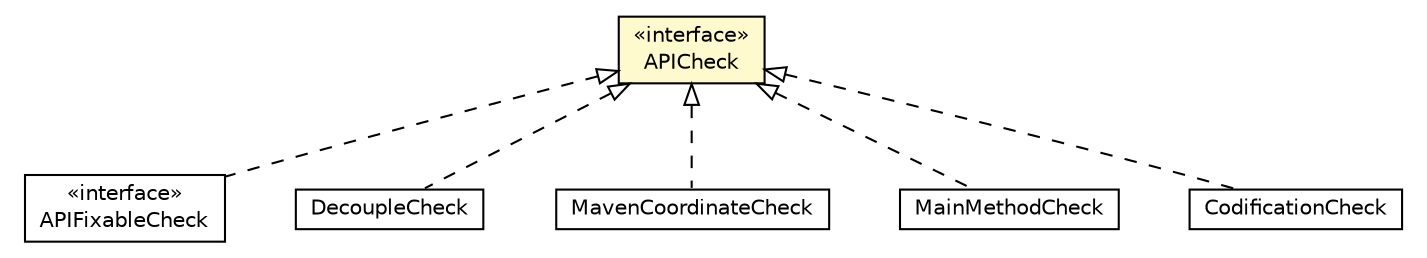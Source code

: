 #!/usr/local/bin/dot
#
# Class diagram 
# Generated by UMLGraph version R5_6-24-gf6e263 (http://www.umlgraph.org/)
#

digraph G {
	edge [fontname="Helvetica",fontsize=10,labelfontname="Helvetica",labelfontsize=10];
	node [fontname="Helvetica",fontsize=10,shape=plaintext];
	nodesep=0.25;
	ranksep=0.5;
	// org.universAAL.support.directives.api.APIFixableCheck
	c1571936 [label=<<table title="org.universAAL.support.directives.api.APIFixableCheck" border="0" cellborder="1" cellspacing="0" cellpadding="2" port="p" href="./APIFixableCheck.html">
		<tr><td><table border="0" cellspacing="0" cellpadding="1">
<tr><td align="center" balign="center"> &#171;interface&#187; </td></tr>
<tr><td align="center" balign="center"> APIFixableCheck </td></tr>
		</table></td></tr>
		</table>>, URL="./APIFixableCheck.html", fontname="Helvetica", fontcolor="black", fontsize=10.0];
	// org.universAAL.support.directives.api.APICheck
	c1571938 [label=<<table title="org.universAAL.support.directives.api.APICheck" border="0" cellborder="1" cellspacing="0" cellpadding="2" port="p" bgcolor="lemonChiffon" href="./APICheck.html">
		<tr><td><table border="0" cellspacing="0" cellpadding="1">
<tr><td align="center" balign="center"> &#171;interface&#187; </td></tr>
<tr><td align="center" balign="center"> APICheck </td></tr>
		</table></td></tr>
		</table>>, URL="./APICheck.html", fontname="Helvetica", fontcolor="black", fontsize=10.0];
	// org.universAAL.support.directives.checks.DecoupleCheck
	c1571943 [label=<<table title="org.universAAL.support.directives.checks.DecoupleCheck" border="0" cellborder="1" cellspacing="0" cellpadding="2" port="p" href="../checks/DecoupleCheck.html">
		<tr><td><table border="0" cellspacing="0" cellpadding="1">
<tr><td align="center" balign="center"> DecoupleCheck </td></tr>
		</table></td></tr>
		</table>>, URL="../checks/DecoupleCheck.html", fontname="Helvetica", fontcolor="black", fontsize=10.0];
	// org.universAAL.support.directives.checks.MavenCoordinateCheck
	c1571944 [label=<<table title="org.universAAL.support.directives.checks.MavenCoordinateCheck" border="0" cellborder="1" cellspacing="0" cellpadding="2" port="p" href="../checks/MavenCoordinateCheck.html">
		<tr><td><table border="0" cellspacing="0" cellpadding="1">
<tr><td align="center" balign="center"> MavenCoordinateCheck </td></tr>
		</table></td></tr>
		</table>>, URL="../checks/MavenCoordinateCheck.html", fontname="Helvetica", fontcolor="black", fontsize=10.0];
	// org.universAAL.support.directives.checks.MainMethodCheck
	c1571947 [label=<<table title="org.universAAL.support.directives.checks.MainMethodCheck" border="0" cellborder="1" cellspacing="0" cellpadding="2" port="p" href="../checks/MainMethodCheck.html">
		<tr><td><table border="0" cellspacing="0" cellpadding="1">
<tr><td align="center" balign="center"> MainMethodCheck </td></tr>
		</table></td></tr>
		</table>>, URL="../checks/MainMethodCheck.html", fontname="Helvetica", fontcolor="black", fontsize=10.0];
	// org.universAAL.support.directives.checks.CodificationCheck
	c1571949 [label=<<table title="org.universAAL.support.directives.checks.CodificationCheck" border="0" cellborder="1" cellspacing="0" cellpadding="2" port="p" href="../checks/CodificationCheck.html">
		<tr><td><table border="0" cellspacing="0" cellpadding="1">
<tr><td align="center" balign="center"> CodificationCheck </td></tr>
		</table></td></tr>
		</table>>, URL="../checks/CodificationCheck.html", fontname="Helvetica", fontcolor="black", fontsize=10.0];
	//org.universAAL.support.directives.api.APIFixableCheck implements org.universAAL.support.directives.api.APICheck
	c1571938:p -> c1571936:p [dir=back,arrowtail=empty,style=dashed];
	//org.universAAL.support.directives.checks.DecoupleCheck implements org.universAAL.support.directives.api.APICheck
	c1571938:p -> c1571943:p [dir=back,arrowtail=empty,style=dashed];
	//org.universAAL.support.directives.checks.MavenCoordinateCheck implements org.universAAL.support.directives.api.APICheck
	c1571938:p -> c1571944:p [dir=back,arrowtail=empty,style=dashed];
	//org.universAAL.support.directives.checks.MainMethodCheck implements org.universAAL.support.directives.api.APICheck
	c1571938:p -> c1571947:p [dir=back,arrowtail=empty,style=dashed];
	//org.universAAL.support.directives.checks.CodificationCheck implements org.universAAL.support.directives.api.APICheck
	c1571938:p -> c1571949:p [dir=back,arrowtail=empty,style=dashed];
}

